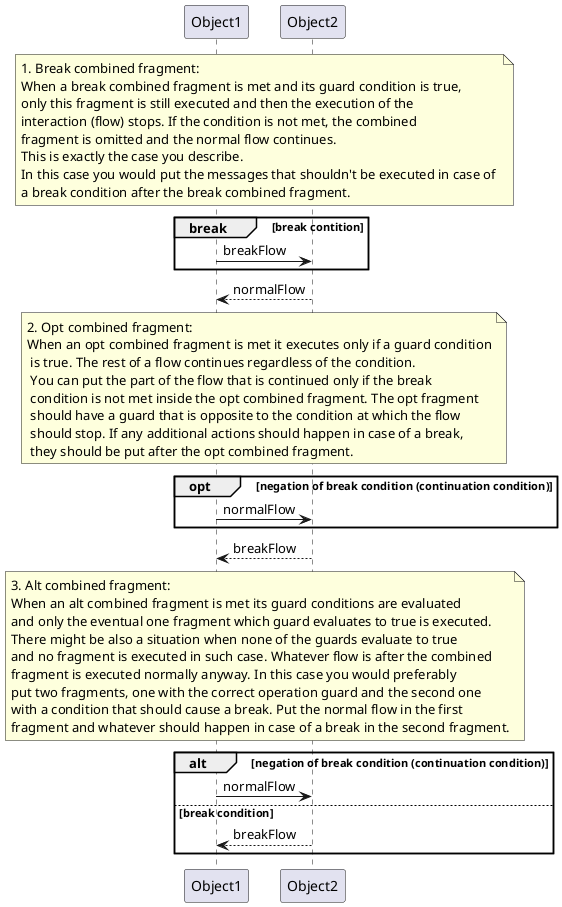 @startuml

participant Object1
participant Object2

note across
    1. Break combined fragment: 
    When a break combined fragment is met and its guard condition is true,
    only this fragment is still executed and then the execution of the 
    interaction (flow) stops. If the condition is not met, the combined 
    fragment is omitted and the normal flow continues. 
    This is exactly the case you describe. 
    In this case you would put the messages that shouldn't be executed in case of 
    a break condition after the break combined fragment.
end note
break break contition
    Object1 -> Object2 : breakFlow
end
Object1 <-- Object2 : normalFlow

note across
    2. Opt combined fragment:
    When an opt combined fragment is met it executes only if a guard condition
     is true. The rest of a flow continues regardless of the condition. 
     You can put the part of the flow that is continued only if the break 
     condition is not met inside the opt combined fragment. The opt fragment 
     should have a guard that is opposite to the condition at which the flow 
     should stop. If any additional actions should happen in case of a break, 
     they should be put after the opt combined fragment.
end note
opt negation of break condition (continuation condition)
    Object1 -> Object2 : normalFlow
end
Object1 <-- Object2 : breakFlow

note across
    3. Alt combined fragment:
    When an alt combined fragment is met its guard conditions are evaluated 
    and only the eventual one fragment which guard evaluates to true is executed. 
    There might be also a situation when none of the guards evaluate to true 
    and no fragment is executed in such case. Whatever flow is after the combined 
    fragment is executed normally anyway. In this case you would preferably 
    put two fragments, one with the correct operation guard and the second one 
    with a condition that should cause a break. Put the normal flow in the first 
    fragment and whatever should happen in case of a break in the second fragment.
end note
alt negation of break condition (continuation condition)
    Object1 -> Object2 : normalFlow
else break condition
    Object1 <-- Object2 : breakFlow
end

@enduml